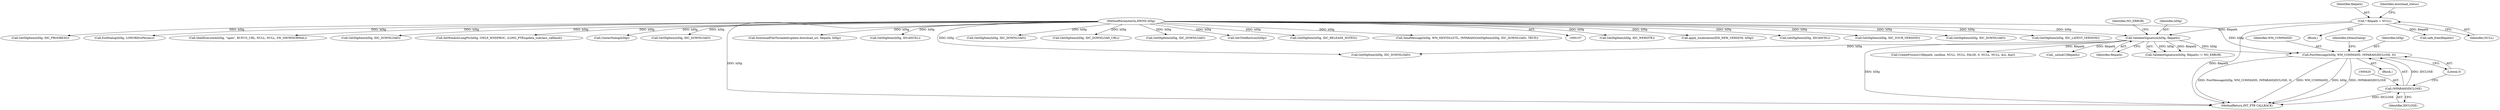 digraph "0_rufus_c3c39f7f8a11f612c4ebf7affce25ec6928eb1cb_1@API" {
"1000416" [label="(Call,PostMessage(hDlg, WM_COMMAND, (WPARAM)IDCLOSE, 0))"];
"1000358" [label="(Call,ValidateSignature(hDlg, filepath))"];
"1000108" [label="(MethodParameterIn,HWND hDlg)"];
"1000115" [label="(Call,* filepath = NULL)"];
"1000419" [label="(Call,(WPARAM)IDCLOSE)"];
"1000361" [label="(Identifier,NO_ERROR)"];
"1000108" [label="(MethodParameterIn,HWND hDlg)"];
"1000116" [label="(Identifier,filepath)"];
"1000268" [label="(Call,GetDlgItem(hDlg, IDC_WEBSITE))"];
"1000418" [label="(Identifier,WM_COMMAND)"];
"1000142" [label="(Call,apply_localization(IDD_NEW_VERSION, hDlg))"];
"1000391" [label="(Call,CreateProcessU(filepath, cmdline, NULL, NULL, FALSE, 0, NULL, NULL, &si, &pi))"];
"1000117" [label="(Identifier,NULL)"];
"1000513" [label="(Call,GetDlgItem(hDlg, IDCANCEL))"];
"1000359" [label="(Identifier,hDlg)"];
"1000421" [label="(Identifier,IDCLOSE)"];
"1000197" [label="(Call,GetDlgItem(hDlg, IDC_YOUR_VERSION))"];
"1000120" [label="(Identifier,download_status)"];
"1000115" [label="(Call,* filepath = NULL)"];
"1000554" [label="(Call,GetDlgItem(hDlg, IDC_DOWNLOAD))"];
"1000212" [label="(Call,GetDlgItem(hDlg, IDC_LATEST_VERSION))"];
"1000570" [label="(MethodReturn,INT_PTR CALLBACK)"];
"1000240" [label="(Call,GetDlgItem(hDlg, IDC_PROGRESS))"];
"1000363" [label="(Call,_unlinkU(filepath))"];
"1000319" [label="(Call,EndDialog(hDlg, LOWORD(wParam)))"];
"1000422" [label="(Literal,0)"];
"1000328" [label="(Call,ShellExecuteA(hDlg, \"open\", RUFUS_URL, NULL, NULL, SW_SHOWNORMAL))"];
"1000424" [label="(Identifier,hMainDialog)"];
"1000495" [label="(Call,GetDlgItem(hDlg, IDC_DOWNLOAD))"];
"1000156" [label="(Call,SetWindowLongPtr(hDlg, GWLP_WNDPROC, (LONG_PTR)update_subclass_callback))"];
"1000419" [label="(Call,(WPARAM)IDCLOSE)"];
"1000150" [label="(Call,CenterDialog(hDlg))"];
"1000257" [label="(Call,GetDlgItem(hDlg, IDC_DOWNLOAD))"];
"1000112" [label="(Block,)"];
"1000366" [label="(Call,GetDlgItem(hDlg, IDC_DOWNLOAD))"];
"1000499" [label="(Call,DownloadFileThreaded(update.download_url, filepath, hDlg))"];
"1000535" [label="(Call,GetDlgItem(hDlg, IDCANCEL))"];
"1000358" [label="(Call,ValidateSignature(hDlg, filepath))"];
"1000360" [label="(Identifier,filepath)"];
"1000317" [label="(Call,safe_free(filepath))"];
"1000543" [label="(Call,GetDlgItem(hDlg, IDC_DOWNLOAD))"];
"1000233" [label="(Call,GetDlgItem(hDlg, IDC_DOWNLOAD_URL))"];
"1000518" [label="(Call,GetDlgItem(hDlg, IDC_DOWNLOAD))"];
"1000357" [label="(Call,ValidateSignature(hDlg, filepath) != NO_ERROR)"];
"1000148" [label="(Call,SetTitleBarIcon(hDlg))"];
"1000164" [label="(Call,GetDlgItem(hDlg, IDC_RELEASE_NOTES))"];
"1000416" [label="(Call,PostMessage(hDlg, WM_COMMAND, (WPARAM)IDCLOSE, 0))"];
"1000412" [label="(Block,)"];
"1000490" [label="(Call,SendMessage(hDlg, WM_NEXTDLGCTL, (WPARAM)GetDlgItem(hDlg, IDC_DOWNLOAD), TRUE))"];
"1000417" [label="(Identifier,hDlg)"];
"1000416" -> "1000412"  [label="AST: "];
"1000416" -> "1000422"  [label="CFG: "];
"1000417" -> "1000416"  [label="AST: "];
"1000418" -> "1000416"  [label="AST: "];
"1000419" -> "1000416"  [label="AST: "];
"1000422" -> "1000416"  [label="AST: "];
"1000424" -> "1000416"  [label="CFG: "];
"1000416" -> "1000570"  [label="DDG: PostMessage(hDlg, WM_COMMAND, (WPARAM)IDCLOSE, 0)"];
"1000416" -> "1000570"  [label="DDG: WM_COMMAND"];
"1000416" -> "1000570"  [label="DDG: hDlg"];
"1000416" -> "1000570"  [label="DDG: (WPARAM)IDCLOSE"];
"1000358" -> "1000416"  [label="DDG: hDlg"];
"1000108" -> "1000416"  [label="DDG: hDlg"];
"1000419" -> "1000416"  [label="DDG: IDCLOSE"];
"1000358" -> "1000357"  [label="AST: "];
"1000358" -> "1000360"  [label="CFG: "];
"1000359" -> "1000358"  [label="AST: "];
"1000360" -> "1000358"  [label="AST: "];
"1000361" -> "1000358"  [label="CFG: "];
"1000358" -> "1000570"  [label="DDG: hDlg"];
"1000358" -> "1000357"  [label="DDG: hDlg"];
"1000358" -> "1000357"  [label="DDG: filepath"];
"1000108" -> "1000358"  [label="DDG: hDlg"];
"1000115" -> "1000358"  [label="DDG: filepath"];
"1000358" -> "1000363"  [label="DDG: filepath"];
"1000358" -> "1000366"  [label="DDG: hDlg"];
"1000358" -> "1000391"  [label="DDG: filepath"];
"1000108" -> "1000107"  [label="AST: "];
"1000108" -> "1000570"  [label="DDG: hDlg"];
"1000108" -> "1000142"  [label="DDG: hDlg"];
"1000108" -> "1000148"  [label="DDG: hDlg"];
"1000108" -> "1000150"  [label="DDG: hDlg"];
"1000108" -> "1000156"  [label="DDG: hDlg"];
"1000108" -> "1000164"  [label="DDG: hDlg"];
"1000108" -> "1000197"  [label="DDG: hDlg"];
"1000108" -> "1000212"  [label="DDG: hDlg"];
"1000108" -> "1000233"  [label="DDG: hDlg"];
"1000108" -> "1000240"  [label="DDG: hDlg"];
"1000108" -> "1000257"  [label="DDG: hDlg"];
"1000108" -> "1000268"  [label="DDG: hDlg"];
"1000108" -> "1000319"  [label="DDG: hDlg"];
"1000108" -> "1000328"  [label="DDG: hDlg"];
"1000108" -> "1000366"  [label="DDG: hDlg"];
"1000108" -> "1000490"  [label="DDG: hDlg"];
"1000108" -> "1000495"  [label="DDG: hDlg"];
"1000108" -> "1000499"  [label="DDG: hDlg"];
"1000108" -> "1000513"  [label="DDG: hDlg"];
"1000108" -> "1000518"  [label="DDG: hDlg"];
"1000108" -> "1000535"  [label="DDG: hDlg"];
"1000108" -> "1000543"  [label="DDG: hDlg"];
"1000108" -> "1000554"  [label="DDG: hDlg"];
"1000115" -> "1000112"  [label="AST: "];
"1000115" -> "1000117"  [label="CFG: "];
"1000116" -> "1000115"  [label="AST: "];
"1000117" -> "1000115"  [label="AST: "];
"1000120" -> "1000115"  [label="CFG: "];
"1000115" -> "1000570"  [label="DDG: filepath"];
"1000115" -> "1000317"  [label="DDG: filepath"];
"1000419" -> "1000421"  [label="CFG: "];
"1000420" -> "1000419"  [label="AST: "];
"1000421" -> "1000419"  [label="AST: "];
"1000422" -> "1000419"  [label="CFG: "];
"1000419" -> "1000570"  [label="DDG: IDCLOSE"];
}
